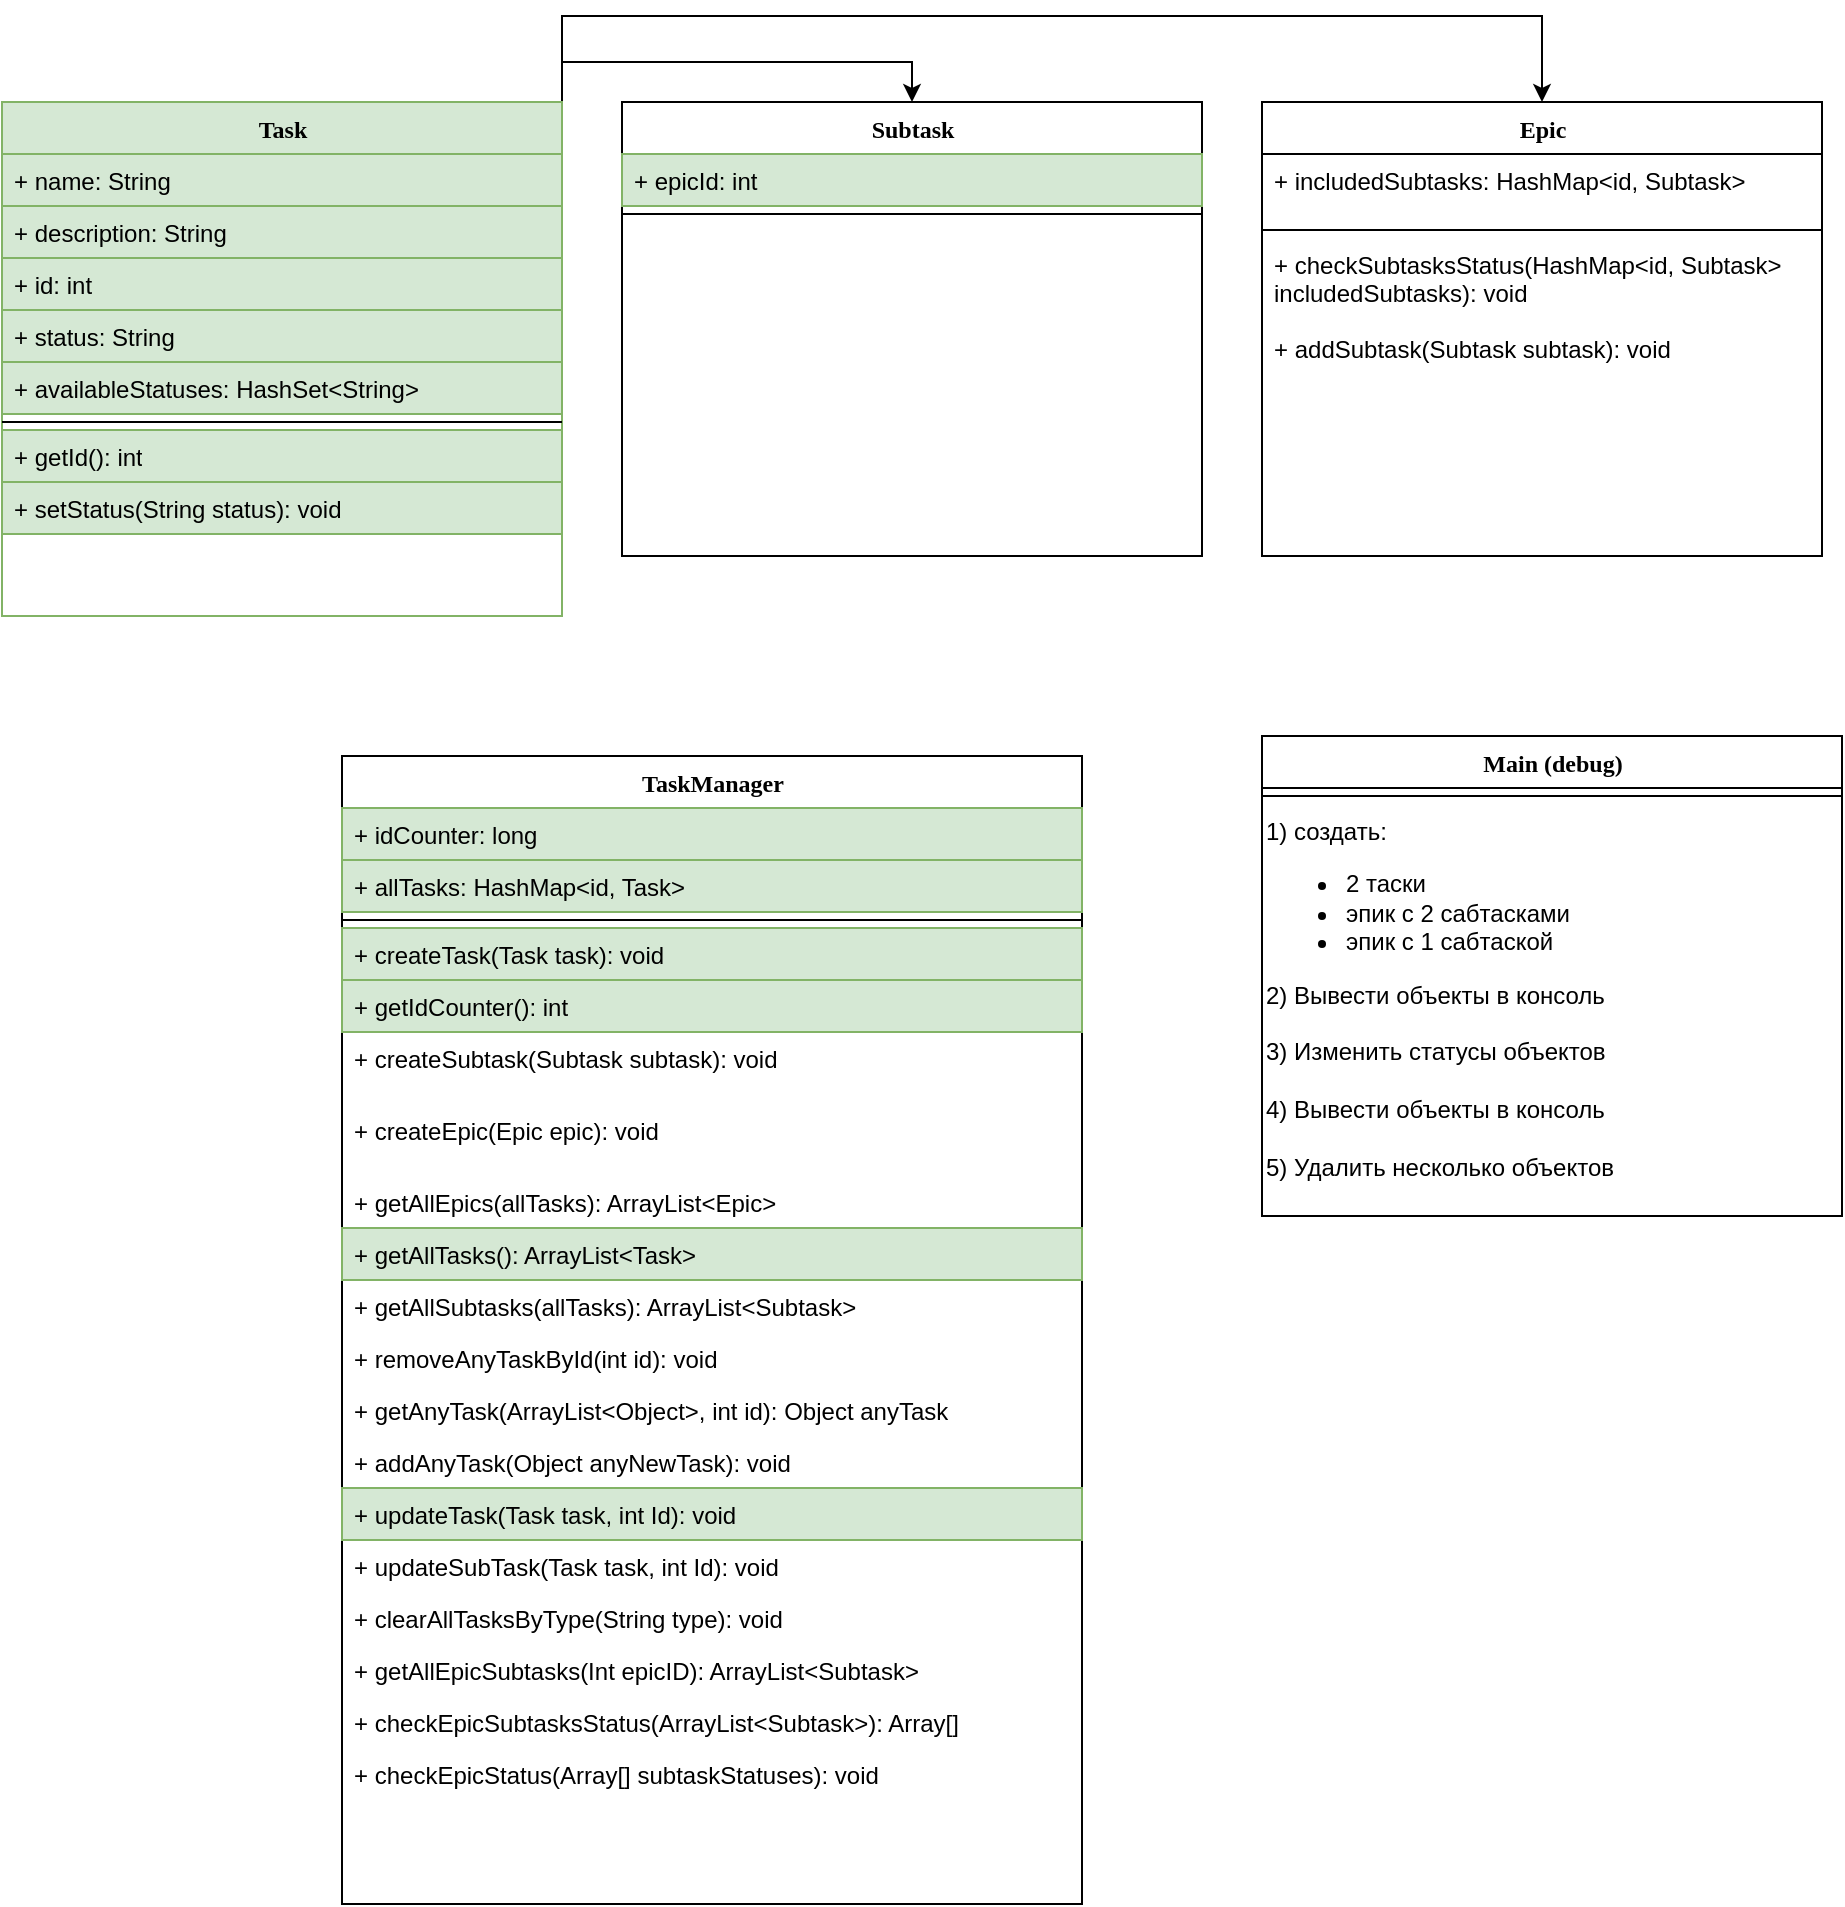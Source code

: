 <mxfile version="20.5.3" type="device"><diagram name="Page-1" id="9f46799a-70d6-7492-0946-bef42562c5a5"><mxGraphModel dx="998" dy="601" grid="1" gridSize="10" guides="1" tooltips="1" connect="1" arrows="1" fold="1" page="1" pageScale="1" pageWidth="1100" pageHeight="850" background="none" math="0" shadow="0"><root><mxCell id="0"/><mxCell id="1" parent="0"/><mxCell id="RWd0gVpgvzdd3l1xDTw7-10" style="edgeStyle=orthogonalEdgeStyle;rounded=0;orthogonalLoop=1;jettySize=auto;html=1;exitX=1;exitY=0;exitDx=0;exitDy=0;entryX=0.5;entryY=0;entryDx=0;entryDy=0;" edge="1" parent="1" source="78961159f06e98e8-17" target="RWd0gVpgvzdd3l1xDTw7-1"><mxGeometry relative="1" as="geometry"/></mxCell><mxCell id="RWd0gVpgvzdd3l1xDTw7-19" style="edgeStyle=orthogonalEdgeStyle;rounded=0;orthogonalLoop=1;jettySize=auto;html=1;exitX=1;exitY=0;exitDx=0;exitDy=0;entryX=0.5;entryY=0;entryDx=0;entryDy=0;" edge="1" parent="1" source="78961159f06e98e8-17" target="RWd0gVpgvzdd3l1xDTw7-11"><mxGeometry relative="1" as="geometry"><Array as="points"><mxPoint x="290" y="40"/><mxPoint x="780" y="40"/></Array></mxGeometry></mxCell><mxCell id="78961159f06e98e8-17" value="Task" style="swimlane;html=1;fontStyle=1;align=center;verticalAlign=top;childLayout=stackLayout;horizontal=1;startSize=26;horizontalStack=0;resizeParent=1;resizeLast=0;collapsible=1;marginBottom=0;swimlaneFillColor=#ffffff;rounded=0;shadow=0;comic=0;labelBackgroundColor=none;strokeWidth=1;fillColor=#d5e8d4;fontFamily=Verdana;fontSize=12;strokeColor=#82b366;" parent="1" vertex="1"><mxGeometry x="10" y="83" width="280" height="257" as="geometry"/></mxCell><mxCell id="78961159f06e98e8-21" value="+ name: String" style="text;html=1;strokeColor=#82b366;fillColor=#d5e8d4;align=left;verticalAlign=top;spacingLeft=4;spacingRight=4;whiteSpace=wrap;overflow=hidden;rotatable=0;points=[[0,0.5],[1,0.5]];portConstraint=eastwest;" parent="78961159f06e98e8-17" vertex="1"><mxGeometry y="26" width="280" height="26" as="geometry"/></mxCell><mxCell id="78961159f06e98e8-23" value="+ description: String" style="text;html=1;strokeColor=#82b366;fillColor=#d5e8d4;align=left;verticalAlign=top;spacingLeft=4;spacingRight=4;whiteSpace=wrap;overflow=hidden;rotatable=0;points=[[0,0.5],[1,0.5]];portConstraint=eastwest;" parent="78961159f06e98e8-17" vertex="1"><mxGeometry y="52" width="280" height="26" as="geometry"/></mxCell><mxCell id="78961159f06e98e8-25" value="+ id: int" style="text;html=1;strokeColor=#82b366;fillColor=#d5e8d4;align=left;verticalAlign=top;spacingLeft=4;spacingRight=4;whiteSpace=wrap;overflow=hidden;rotatable=0;points=[[0,0.5],[1,0.5]];portConstraint=eastwest;" parent="78961159f06e98e8-17" vertex="1"><mxGeometry y="78" width="280" height="26" as="geometry"/></mxCell><mxCell id="78961159f06e98e8-26" value="+ status: String" style="text;html=1;strokeColor=#82b366;fillColor=#d5e8d4;align=left;verticalAlign=top;spacingLeft=4;spacingRight=4;whiteSpace=wrap;overflow=hidden;rotatable=0;points=[[0,0.5],[1,0.5]];portConstraint=eastwest;" parent="78961159f06e98e8-17" vertex="1"><mxGeometry y="104" width="280" height="26" as="geometry"/></mxCell><mxCell id="RWd0gVpgvzdd3l1xDTw7-75" value="+ availableStatuses: HashSet&amp;lt;String&amp;gt;" style="text;html=1;strokeColor=#82b366;fillColor=#d5e8d4;align=left;verticalAlign=top;spacingLeft=4;spacingRight=4;whiteSpace=wrap;overflow=hidden;rotatable=0;points=[[0,0.5],[1,0.5]];portConstraint=eastwest;" vertex="1" parent="78961159f06e98e8-17"><mxGeometry y="130" width="280" height="26" as="geometry"/></mxCell><mxCell id="78961159f06e98e8-19" value="" style="line;html=1;strokeWidth=1;fillColor=none;align=left;verticalAlign=middle;spacingTop=-1;spacingLeft=3;spacingRight=3;rotatable=0;labelPosition=right;points=[];portConstraint=eastwest;" parent="78961159f06e98e8-17" vertex="1"><mxGeometry y="156" width="280" height="8" as="geometry"/></mxCell><mxCell id="RWd0gVpgvzdd3l1xDTw7-76" value="+ getId(): int" style="text;html=1;strokeColor=#82b366;fillColor=#d5e8d4;align=left;verticalAlign=top;spacingLeft=4;spacingRight=4;whiteSpace=wrap;overflow=hidden;rotatable=0;points=[[0,0.5],[1,0.5]];portConstraint=eastwest;" vertex="1" parent="78961159f06e98e8-17"><mxGeometry y="164" width="280" height="26" as="geometry"/></mxCell><mxCell id="RWd0gVpgvzdd3l1xDTw7-85" value="+ setStatus(String status): void" style="text;html=1;strokeColor=#82b366;fillColor=#d5e8d4;align=left;verticalAlign=top;spacingLeft=4;spacingRight=4;whiteSpace=wrap;overflow=hidden;rotatable=0;points=[[0,0.5],[1,0.5]];portConstraint=eastwest;" vertex="1" parent="78961159f06e98e8-17"><mxGeometry y="190" width="280" height="26" as="geometry"/></mxCell><mxCell id="RWd0gVpgvzdd3l1xDTw7-1" value="Subtask" style="swimlane;html=1;fontStyle=1;align=center;verticalAlign=top;childLayout=stackLayout;horizontal=1;startSize=26;horizontalStack=0;resizeParent=1;resizeLast=0;collapsible=1;marginBottom=0;swimlaneFillColor=#ffffff;rounded=0;shadow=0;comic=0;labelBackgroundColor=none;strokeWidth=1;fillColor=none;fontFamily=Verdana;fontSize=12" vertex="1" parent="1"><mxGeometry x="320" y="83" width="290" height="227" as="geometry"/></mxCell><mxCell id="RWd0gVpgvzdd3l1xDTw7-2" value="+ epicId: int" style="text;html=1;strokeColor=#82b366;fillColor=#d5e8d4;align=left;verticalAlign=top;spacingLeft=4;spacingRight=4;whiteSpace=wrap;overflow=hidden;rotatable=0;points=[[0,0.5],[1,0.5]];portConstraint=eastwest;" vertex="1" parent="RWd0gVpgvzdd3l1xDTw7-1"><mxGeometry y="26" width="290" height="26" as="geometry"/></mxCell><mxCell id="RWd0gVpgvzdd3l1xDTw7-6" value="" style="line;html=1;strokeWidth=1;fillColor=none;align=left;verticalAlign=middle;spacingTop=-1;spacingLeft=3;spacingRight=3;rotatable=0;labelPosition=right;points=[];portConstraint=eastwest;" vertex="1" parent="RWd0gVpgvzdd3l1xDTw7-1"><mxGeometry y="52" width="290" height="8" as="geometry"/></mxCell><mxCell id="RWd0gVpgvzdd3l1xDTw7-11" value="Epic" style="swimlane;html=1;fontStyle=1;align=center;verticalAlign=top;childLayout=stackLayout;horizontal=1;startSize=26;horizontalStack=0;resizeParent=1;resizeLast=0;collapsible=1;marginBottom=0;swimlaneFillColor=#ffffff;rounded=0;shadow=0;comic=0;labelBackgroundColor=none;strokeWidth=1;fillColor=none;fontFamily=Verdana;fontSize=12" vertex="1" parent="1"><mxGeometry x="640" y="83" width="280" height="227" as="geometry"/></mxCell><mxCell id="RWd0gVpgvzdd3l1xDTw7-12" value="+ includedSubtasks: HashMap&amp;lt;id, Subtask&amp;gt;" style="text;html=1;strokeColor=none;fillColor=none;align=left;verticalAlign=top;spacingLeft=4;spacingRight=4;whiteSpace=wrap;overflow=hidden;rotatable=0;points=[[0,0.5],[1,0.5]];portConstraint=eastwest;" vertex="1" parent="RWd0gVpgvzdd3l1xDTw7-11"><mxGeometry y="26" width="280" height="34" as="geometry"/></mxCell><mxCell id="RWd0gVpgvzdd3l1xDTw7-16" value="" style="line;html=1;strokeWidth=1;fillColor=none;align=left;verticalAlign=middle;spacingTop=-1;spacingLeft=3;spacingRight=3;rotatable=0;labelPosition=right;points=[];portConstraint=eastwest;" vertex="1" parent="RWd0gVpgvzdd3l1xDTw7-11"><mxGeometry y="60" width="280" height="8" as="geometry"/></mxCell><mxCell id="RWd0gVpgvzdd3l1xDTw7-17" value="+ checkSubtasksStatus(HashMap&amp;lt;id, Subtask&amp;gt;&amp;nbsp;&lt;br&gt;includedSubtasks): void" style="text;html=1;strokeColor=none;fillColor=none;align=left;verticalAlign=top;spacingLeft=4;spacingRight=4;whiteSpace=wrap;overflow=hidden;rotatable=0;points=[[0,0.5],[1,0.5]];portConstraint=eastwest;" vertex="1" parent="RWd0gVpgvzdd3l1xDTw7-11"><mxGeometry y="68" width="280" height="42" as="geometry"/></mxCell><mxCell id="RWd0gVpgvzdd3l1xDTw7-27" value="+ addSubtask(Subtask subtask): void" style="text;html=1;strokeColor=none;fillColor=none;align=left;verticalAlign=top;spacingLeft=4;spacingRight=4;whiteSpace=wrap;overflow=hidden;rotatable=0;points=[[0,0.5],[1,0.5]];portConstraint=eastwest;" vertex="1" parent="RWd0gVpgvzdd3l1xDTw7-11"><mxGeometry y="110" width="280" height="26" as="geometry"/></mxCell><mxCell id="RWd0gVpgvzdd3l1xDTw7-20" value="TaskManager" style="swimlane;html=1;fontStyle=1;align=center;verticalAlign=top;childLayout=stackLayout;horizontal=1;startSize=26;horizontalStack=0;resizeParent=1;resizeLast=0;collapsible=1;marginBottom=0;swimlaneFillColor=#ffffff;rounded=0;shadow=0;comic=0;labelBackgroundColor=none;strokeWidth=1;fillColor=none;fontFamily=Verdana;fontSize=12" vertex="1" parent="1"><mxGeometry x="180" y="410" width="370" height="574" as="geometry"/></mxCell><mxCell id="RWd0gVpgvzdd3l1xDTw7-31" value="+ idCounter: long" style="text;html=1;strokeColor=#82b366;fillColor=#d5e8d4;align=left;verticalAlign=top;spacingLeft=4;spacingRight=4;whiteSpace=wrap;overflow=hidden;rotatable=0;points=[[0,0.5],[1,0.5]];portConstraint=eastwest;" vertex="1" parent="RWd0gVpgvzdd3l1xDTw7-20"><mxGeometry y="26" width="370" height="26" as="geometry"/></mxCell><mxCell id="RWd0gVpgvzdd3l1xDTw7-21" value="+ allTasks: HashMap&amp;lt;id, Task&amp;gt;" style="text;html=1;strokeColor=#82b366;fillColor=#d5e8d4;align=left;verticalAlign=top;spacingLeft=4;spacingRight=4;whiteSpace=wrap;overflow=hidden;rotatable=0;points=[[0,0.5],[1,0.5]];portConstraint=eastwest;" vertex="1" parent="RWd0gVpgvzdd3l1xDTw7-20"><mxGeometry y="52" width="370" height="26" as="geometry"/></mxCell><mxCell id="RWd0gVpgvzdd3l1xDTw7-25" value="" style="line;html=1;strokeWidth=1;fillColor=none;align=left;verticalAlign=middle;spacingTop=-1;spacingLeft=3;spacingRight=3;rotatable=0;labelPosition=right;points=[];portConstraint=eastwest;" vertex="1" parent="RWd0gVpgvzdd3l1xDTw7-20"><mxGeometry y="78" width="370" height="8" as="geometry"/></mxCell><mxCell id="RWd0gVpgvzdd3l1xDTw7-69" value="+ createTask(Task task): void" style="text;html=1;align=left;verticalAlign=top;spacingLeft=4;spacingRight=4;whiteSpace=wrap;overflow=hidden;rotatable=0;points=[[0,0.5],[1,0.5]];portConstraint=eastwest;fillColor=#d5e8d4;strokeColor=#82b366;" vertex="1" parent="RWd0gVpgvzdd3l1xDTw7-20"><mxGeometry y="86" width="370" height="26" as="geometry"/></mxCell><mxCell id="RWd0gVpgvzdd3l1xDTw7-87" value="+ getIdCounter(): int" style="text;html=1;align=left;verticalAlign=top;spacingLeft=4;spacingRight=4;whiteSpace=wrap;overflow=hidden;rotatable=0;points=[[0,0.5],[1,0.5]];portConstraint=eastwest;fillColor=#d5e8d4;strokeColor=#82b366;" vertex="1" parent="RWd0gVpgvzdd3l1xDTw7-20"><mxGeometry y="112" width="370" height="26" as="geometry"/></mxCell><mxCell id="RWd0gVpgvzdd3l1xDTw7-73" value="+ createSubtask(Subtask subtask): void" style="text;html=1;strokeColor=none;fillColor=none;align=left;verticalAlign=top;spacingLeft=4;spacingRight=4;whiteSpace=wrap;overflow=hidden;rotatable=0;points=[[0,0.5],[1,0.5]];portConstraint=eastwest;" vertex="1" parent="RWd0gVpgvzdd3l1xDTw7-20"><mxGeometry y="138" width="370" height="36" as="geometry"/></mxCell><mxCell id="RWd0gVpgvzdd3l1xDTw7-74" value="+ createEpic(Epic epic): void" style="text;html=1;strokeColor=none;fillColor=none;align=left;verticalAlign=top;spacingLeft=4;spacingRight=4;whiteSpace=wrap;overflow=hidden;rotatable=0;points=[[0,0.5],[1,0.5]];portConstraint=eastwest;" vertex="1" parent="RWd0gVpgvzdd3l1xDTw7-20"><mxGeometry y="174" width="370" height="36" as="geometry"/></mxCell><mxCell id="RWd0gVpgvzdd3l1xDTw7-26" value="+ getAllEpics(allTasks): ArrayList&amp;lt;Epic&amp;gt;" style="text;html=1;strokeColor=none;fillColor=none;align=left;verticalAlign=top;spacingLeft=4;spacingRight=4;whiteSpace=wrap;overflow=hidden;rotatable=0;points=[[0,0.5],[1,0.5]];portConstraint=eastwest;" vertex="1" parent="RWd0gVpgvzdd3l1xDTw7-20"><mxGeometry y="210" width="370" height="26" as="geometry"/></mxCell><mxCell id="RWd0gVpgvzdd3l1xDTw7-32" value="+ getAllTasks(): ArrayList&amp;lt;Task&amp;gt;" style="text;html=1;strokeColor=#82b366;fillColor=#d5e8d4;align=left;verticalAlign=top;spacingLeft=4;spacingRight=4;whiteSpace=wrap;overflow=hidden;rotatable=0;points=[[0,0.5],[1,0.5]];portConstraint=eastwest;" vertex="1" parent="RWd0gVpgvzdd3l1xDTw7-20"><mxGeometry y="236" width="370" height="26" as="geometry"/></mxCell><mxCell id="RWd0gVpgvzdd3l1xDTw7-33" value="+ getAllSubtasks(allTasks): ArrayList&amp;lt;Subtask&amp;gt;" style="text;html=1;strokeColor=none;fillColor=none;align=left;verticalAlign=top;spacingLeft=4;spacingRight=4;whiteSpace=wrap;overflow=hidden;rotatable=0;points=[[0,0.5],[1,0.5]];portConstraint=eastwest;" vertex="1" parent="RWd0gVpgvzdd3l1xDTw7-20"><mxGeometry y="262" width="370" height="26" as="geometry"/></mxCell><mxCell id="RWd0gVpgvzdd3l1xDTw7-34" value="+ removeAnyTaskById(int id): void" style="text;html=1;strokeColor=none;fillColor=none;align=left;verticalAlign=top;spacingLeft=4;spacingRight=4;whiteSpace=wrap;overflow=hidden;rotatable=0;points=[[0,0.5],[1,0.5]];portConstraint=eastwest;" vertex="1" parent="RWd0gVpgvzdd3l1xDTw7-20"><mxGeometry y="288" width="370" height="26" as="geometry"/></mxCell><mxCell id="RWd0gVpgvzdd3l1xDTw7-35" value="+ getAnyTask(ArrayList&amp;lt;Object&amp;gt;, int id): Object anyTask" style="text;html=1;strokeColor=none;fillColor=none;align=left;verticalAlign=top;spacingLeft=4;spacingRight=4;whiteSpace=wrap;overflow=hidden;rotatable=0;points=[[0,0.5],[1,0.5]];portConstraint=eastwest;" vertex="1" parent="RWd0gVpgvzdd3l1xDTw7-20"><mxGeometry y="314" width="370" height="26" as="geometry"/></mxCell><mxCell id="RWd0gVpgvzdd3l1xDTw7-36" value="+ addAnyTask(Object anyNewTask): void" style="text;html=1;strokeColor=none;fillColor=none;align=left;verticalAlign=top;spacingLeft=4;spacingRight=4;whiteSpace=wrap;overflow=hidden;rotatable=0;points=[[0,0.5],[1,0.5]];portConstraint=eastwest;" vertex="1" parent="RWd0gVpgvzdd3l1xDTw7-20"><mxGeometry y="340" width="370" height="26" as="geometry"/></mxCell><mxCell id="RWd0gVpgvzdd3l1xDTw7-37" value="+ updateTask(Task task, int Id): void" style="text;html=1;strokeColor=#82b366;fillColor=#d5e8d4;align=left;verticalAlign=top;spacingLeft=4;spacingRight=4;whiteSpace=wrap;overflow=hidden;rotatable=0;points=[[0,0.5],[1,0.5]];portConstraint=eastwest;" vertex="1" parent="RWd0gVpgvzdd3l1xDTw7-20"><mxGeometry y="366" width="370" height="26" as="geometry"/></mxCell><mxCell id="RWd0gVpgvzdd3l1xDTw7-46" value="+ updateSubTask(Task task, int Id): void" style="text;html=1;strokeColor=none;fillColor=none;align=left;verticalAlign=top;spacingLeft=4;spacingRight=4;whiteSpace=wrap;overflow=hidden;rotatable=0;points=[[0,0.5],[1,0.5]];portConstraint=eastwest;" vertex="1" parent="RWd0gVpgvzdd3l1xDTw7-20"><mxGeometry y="392" width="370" height="26" as="geometry"/></mxCell><mxCell id="RWd0gVpgvzdd3l1xDTw7-38" value="+ clearAllTasksByType(String type): void" style="text;html=1;strokeColor=none;fillColor=none;align=left;verticalAlign=top;spacingLeft=4;spacingRight=4;whiteSpace=wrap;overflow=hidden;rotatable=0;points=[[0,0.5],[1,0.5]];portConstraint=eastwest;" vertex="1" parent="RWd0gVpgvzdd3l1xDTw7-20"><mxGeometry y="418" width="370" height="26" as="geometry"/></mxCell><mxCell id="RWd0gVpgvzdd3l1xDTw7-39" value="+ getAllEpicSubtasks(Int epicID): ArrayList&amp;lt;Subtask&amp;gt;" style="text;html=1;strokeColor=none;fillColor=none;align=left;verticalAlign=top;spacingLeft=4;spacingRight=4;whiteSpace=wrap;overflow=hidden;rotatable=0;points=[[0,0.5],[1,0.5]];portConstraint=eastwest;" vertex="1" parent="RWd0gVpgvzdd3l1xDTw7-20"><mxGeometry y="444" width="370" height="26" as="geometry"/></mxCell><mxCell id="RWd0gVpgvzdd3l1xDTw7-40" value="+ checkEpicSubtasksStatus(ArrayList&amp;lt;Subtask&amp;gt;): Array[]" style="text;html=1;strokeColor=none;fillColor=none;align=left;verticalAlign=top;spacingLeft=4;spacingRight=4;whiteSpace=wrap;overflow=hidden;rotatable=0;points=[[0,0.5],[1,0.5]];portConstraint=eastwest;" vertex="1" parent="RWd0gVpgvzdd3l1xDTw7-20"><mxGeometry y="470" width="370" height="26" as="geometry"/></mxCell><mxCell id="RWd0gVpgvzdd3l1xDTw7-41" value="+ checkEpicStatus(Array[] subtaskStatuses): void" style="text;html=1;align=left;verticalAlign=top;spacingLeft=4;spacingRight=4;whiteSpace=wrap;overflow=hidden;rotatable=0;points=[[0,0.5],[1,0.5]];portConstraint=eastwest;" vertex="1" parent="RWd0gVpgvzdd3l1xDTw7-20"><mxGeometry y="496" width="370" height="26" as="geometry"/></mxCell><mxCell id="RWd0gVpgvzdd3l1xDTw7-65" value="Main (debug)" style="swimlane;html=1;fontStyle=1;align=center;verticalAlign=top;childLayout=stackLayout;horizontal=1;startSize=26;horizontalStack=0;resizeParent=1;resizeLast=0;collapsible=1;marginBottom=0;swimlaneFillColor=#ffffff;rounded=0;shadow=0;comic=0;labelBackgroundColor=none;strokeWidth=1;fillColor=none;fontFamily=Verdana;fontSize=12" vertex="1" parent="1"><mxGeometry x="640" y="400" width="290" height="240" as="geometry"/></mxCell><mxCell id="RWd0gVpgvzdd3l1xDTw7-67" value="" style="line;html=1;strokeWidth=1;fillColor=none;align=left;verticalAlign=middle;spacingTop=-1;spacingLeft=3;spacingRight=3;rotatable=0;labelPosition=right;points=[];portConstraint=eastwest;" vertex="1" parent="RWd0gVpgvzdd3l1xDTw7-65"><mxGeometry y="26" width="290" height="8" as="geometry"/></mxCell><mxCell id="RWd0gVpgvzdd3l1xDTw7-68" value="&lt;span style=&quot;background-color: initial;&quot;&gt;1) создать:&lt;/span&gt;&lt;br&gt;&lt;ul&gt;&lt;li&gt;&lt;span style=&quot;background-color: initial;&quot;&gt;2 таски&lt;/span&gt;&lt;br&gt;&lt;/li&gt;&lt;li&gt;&lt;span style=&quot;background-color: initial;&quot;&gt;эпик с 2 сабтасками&lt;/span&gt;&lt;br&gt;&lt;/li&gt;&lt;li&gt;&lt;span style=&quot;background-color: initial;&quot;&gt;эпик с 1 сабтаской&lt;/span&gt;&lt;/li&gt;&lt;/ul&gt;&lt;span style=&quot;background-color: initial;&quot;&gt;2) Вывести объекты в консоль&lt;br&gt;&lt;br&gt;3) Изменить статусы объектов&lt;br&gt;&lt;br&gt;4) Вывести объекты в консоль&lt;br&gt;&lt;br&gt;5) Удалить несколько объектов&lt;br&gt;&lt;/span&gt;" style="text;html=1;strokeColor=none;fillColor=none;align=left;verticalAlign=top;whiteSpace=wrap;rounded=0;" vertex="1" parent="RWd0gVpgvzdd3l1xDTw7-65"><mxGeometry y="34" width="290" height="206" as="geometry"/></mxCell></root></mxGraphModel></diagram></mxfile>